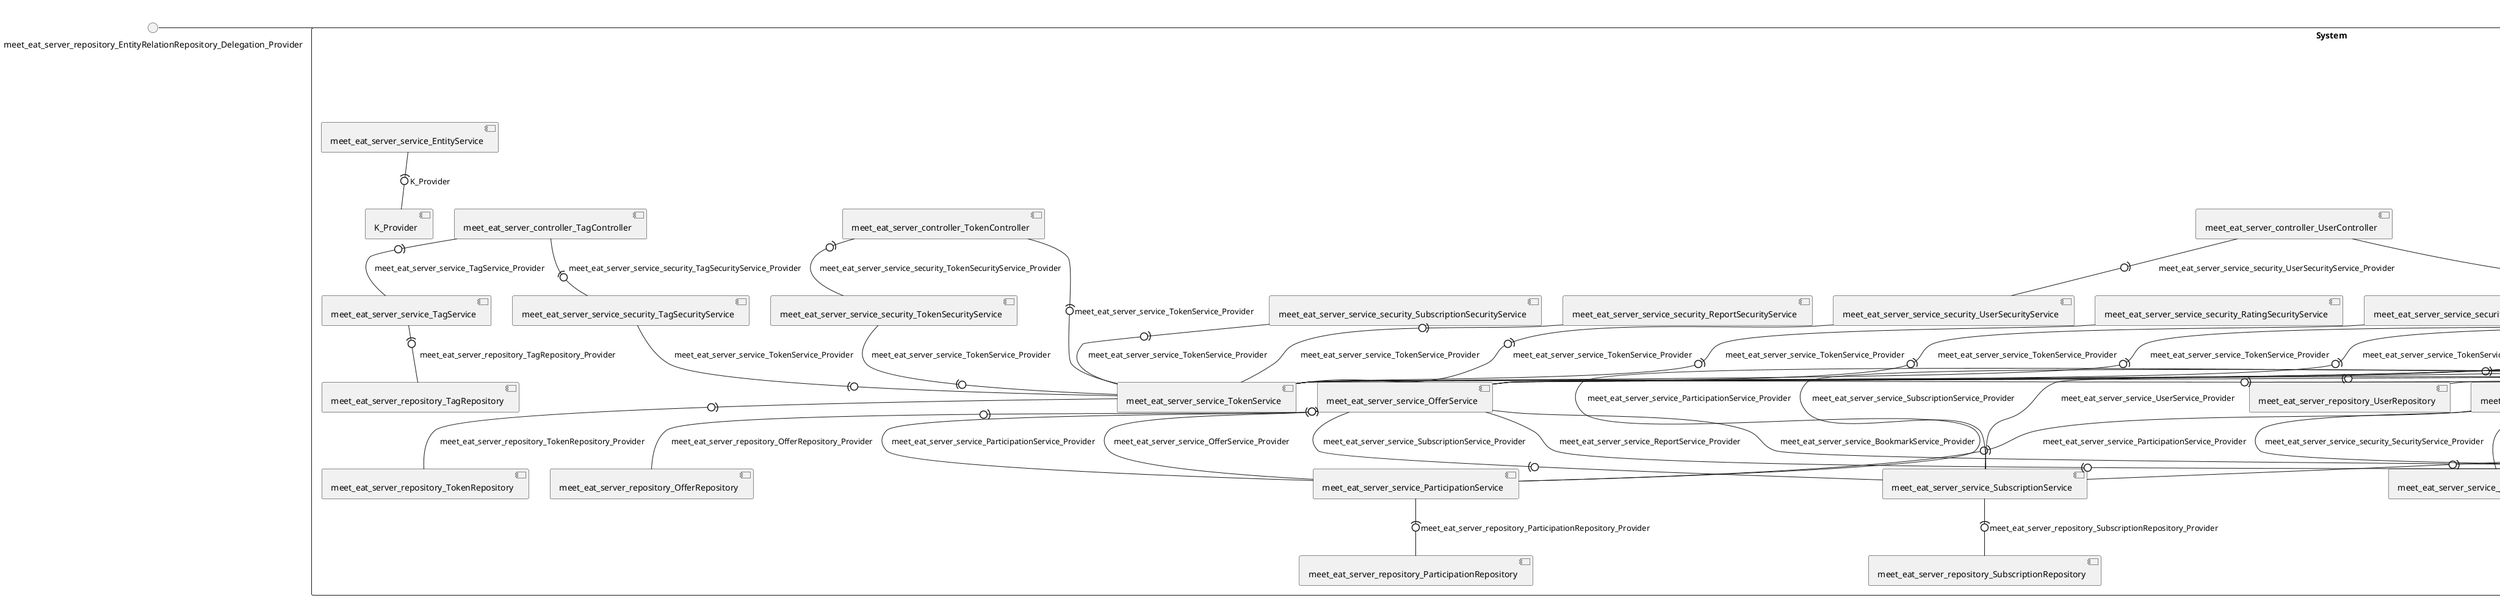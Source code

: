 @startuml
skinparam fixCircleLabelOverlapping true
skinparam componentStyle uml2
() meet_eat_server_repository_EntityRelationRepository_Delegation_Provider
rectangle System {
[K_Provider] [[meet-eat-meet-eat-server.repository#_JU9feMe5Ee6048s3MU107A]]
[meet_eat_server_controller_BookmarkController] [[meet-eat-meet-eat-server.repository#_JU9feMe5Ee6048s3MU107A]]
[meet_eat_server_controller_EntityController] [[meet-eat-meet-eat-server.repository#_JU9feMe5Ee6048s3MU107A]]
[meet_eat_server_controller_OfferController] [[meet-eat-meet-eat-server.repository#_JU9feMe5Ee6048s3MU107A]]
[meet_eat_server_controller_ParticipationController] [[meet-eat-meet-eat-server.repository#_JU9feMe5Ee6048s3MU107A]]
[meet_eat_server_controller_RatingController] [[meet-eat-meet-eat-server.repository#_JU9feMe5Ee6048s3MU107A]]
[meet_eat_server_controller_ReportController] [[meet-eat-meet-eat-server.repository#_JU9feMe5Ee6048s3MU107A]]
[meet_eat_server_controller_SubscriptionController] [[meet-eat-meet-eat-server.repository#_JU9feMe5Ee6048s3MU107A]]
[meet_eat_server_controller_TagController] [[meet-eat-meet-eat-server.repository#_JU9feMe5Ee6048s3MU107A]]
[meet_eat_server_controller_TokenController] [[meet-eat-meet-eat-server.repository#_JU9feMe5Ee6048s3MU107A]]
[meet_eat_server_controller_UserController] [[meet-eat-meet-eat-server.repository#_JU9feMe5Ee6048s3MU107A]]
[meet_eat_server_repository_BookmarkRepository] [[meet-eat-meet-eat-server.repository#_JU9feMe5Ee6048s3MU107A]]
[meet_eat_server_repository_OfferRepository] [[meet-eat-meet-eat-server.repository#_JU9feMe5Ee6048s3MU107A]]
[meet_eat_server_repository_ParticipationRepository] [[meet-eat-meet-eat-server.repository#_JU9feMe5Ee6048s3MU107A]]
[meet_eat_server_repository_RatingRepository] [[meet-eat-meet-eat-server.repository#_JU9feMe5Ee6048s3MU107A]]
[meet_eat_server_repository_ReportRepository] [[meet-eat-meet-eat-server.repository#_JU9feMe5Ee6048s3MU107A]]
[meet_eat_server_repository_SubscriptionRepository] [[meet-eat-meet-eat-server.repository#_JU9feMe5Ee6048s3MU107A]]
[meet_eat_server_repository_TagRepository] [[meet-eat-meet-eat-server.repository#_JU9feMe5Ee6048s3MU107A]]
[meet_eat_server_repository_TokenRepository] [[meet-eat-meet-eat-server.repository#_JU9feMe5Ee6048s3MU107A]]
[meet_eat_server_repository_UserRepository] [[meet-eat-meet-eat-server.repository#_JU9feMe5Ee6048s3MU107A]]
[meet_eat_server_service_BookmarkService] [[meet-eat-meet-eat-server.repository#_JU9feMe5Ee6048s3MU107A]]
[meet_eat_server_service_EmailService] [[meet-eat-meet-eat-server.repository#_JU9feMe5Ee6048s3MU107A]]
[meet_eat_server_service_EntityService] [[meet-eat-meet-eat-server.repository#_JU9feMe5Ee6048s3MU107A]]
[meet_eat_server_service_JavaMailSender_Provider] [[meet-eat-meet-eat-server.repository#_JU9feMe5Ee6048s3MU107A]]
[meet_eat_server_service_OfferService] [[meet-eat-meet-eat-server.repository#_JU9feMe5Ee6048s3MU107A]]
[meet_eat_server_service_ParticipationService] [[meet-eat-meet-eat-server.repository#_JU9feMe5Ee6048s3MU107A]]
[meet_eat_server_service_RatingService] [[meet-eat-meet-eat-server.repository#_JU9feMe5Ee6048s3MU107A]]
[meet_eat_server_service_ReportService] [[meet-eat-meet-eat-server.repository#_JU9feMe5Ee6048s3MU107A]]
[meet_eat_server_service_SubscriptionService] [[meet-eat-meet-eat-server.repository#_JU9feMe5Ee6048s3MU107A]]
[meet_eat_server_service_TagService] [[meet-eat-meet-eat-server.repository#_JU9feMe5Ee6048s3MU107A]]
[meet_eat_server_service_TokenService] [[meet-eat-meet-eat-server.repository#_JU9feMe5Ee6048s3MU107A]]
[meet_eat_server_service_UserService] [[meet-eat-meet-eat-server.repository#_JU9feMe5Ee6048s3MU107A]]
[meet_eat_server_service_security_BookmarkSecurityService] [[meet-eat-meet-eat-server.repository#_JU9feMe5Ee6048s3MU107A]]
[meet_eat_server_service_security_OfferSecurityService] [[meet-eat-meet-eat-server.repository#_JU9feMe5Ee6048s3MU107A]]
[meet_eat_server_service_security_ParticipationSecurityService] [[meet-eat-meet-eat-server.repository#_JU9feMe5Ee6048s3MU107A]]
[meet_eat_server_service_security_RatingSecurityService] [[meet-eat-meet-eat-server.repository#_JU9feMe5Ee6048s3MU107A]]
[meet_eat_server_service_security_ReportSecurityService] [[meet-eat-meet-eat-server.repository#_JU9feMe5Ee6048s3MU107A]]
[meet_eat_server_service_security_SecurityService] [[meet-eat-meet-eat-server.repository#_JU9feMe5Ee6048s3MU107A]]
[meet_eat_server_service_security_SubscriptionSecurityService] [[meet-eat-meet-eat-server.repository#_JU9feMe5Ee6048s3MU107A]]
[meet_eat_server_service_security_TagSecurityService] [[meet-eat-meet-eat-server.repository#_JU9feMe5Ee6048s3MU107A]]
[meet_eat_server_service_security_TokenSecurityService] [[meet-eat-meet-eat-server.repository#_JU9feMe5Ee6048s3MU107A]]
[meet_eat_server_service_security_UserSecurityService] [[meet-eat-meet-eat-server.repository#_JU9feMe5Ee6048s3MU107A]]
[meet_eat_server_service_EntityService] -(0- [K_Provider] : K_Provider
[meet_eat_server_service_BookmarkService] -(0- [meet_eat_server_repository_BookmarkRepository] : meet_eat_server_repository_BookmarkRepository_Provider
port meet_eat_server_repository_EntityRelationRepository_Provider
meet_eat_server_repository_EntityRelationRepository_Delegation_Provider - meet_eat_server_repository_EntityRelationRepository_Provider
meet_eat_server_repository_EntityRelationRepository_Provider - [meet_eat_server_repository_RatingRepository]
[meet_eat_server_service_OfferService] -(0- [meet_eat_server_repository_OfferRepository] : meet_eat_server_repository_OfferRepository_Provider
[meet_eat_server_service_ParticipationService] -(0- [meet_eat_server_repository_ParticipationRepository] : meet_eat_server_repository_ParticipationRepository_Provider
[meet_eat_server_service_RatingService] -(0- [meet_eat_server_repository_RatingRepository] : meet_eat_server_repository_RatingRepository_Provider
[meet_eat_server_service_ReportService] -(0- [meet_eat_server_repository_ReportRepository] : meet_eat_server_repository_ReportRepository_Provider
[meet_eat_server_service_SubscriptionService] -(0- [meet_eat_server_repository_SubscriptionRepository] : meet_eat_server_repository_SubscriptionRepository_Provider
[meet_eat_server_service_TagService] -(0- [meet_eat_server_repository_TagRepository] : meet_eat_server_repository_TagRepository_Provider
[meet_eat_server_service_TokenService] -(0- [meet_eat_server_repository_TokenRepository] : meet_eat_server_repository_TokenRepository_Provider
[meet_eat_server_service_UserService] -(0- [meet_eat_server_repository_UserRepository] : meet_eat_server_repository_UserRepository_Provider
[meet_eat_server_service_OfferService] -(0- [meet_eat_server_service_BookmarkService] : meet_eat_server_service_BookmarkService_Provider
[meet_eat_server_controller_BookmarkController] -(0- [meet_eat_server_service_BookmarkService] : meet_eat_server_service_BookmarkService_Provider
[meet_eat_server_service_UserService] -(0- [meet_eat_server_service_BookmarkService] : meet_eat_server_service_BookmarkService_Provider
[meet_eat_server_service_UserService] -(0- [meet_eat_server_service_EmailService] : meet_eat_server_service_EmailService_Provider
[meet_eat_server_service_EmailService] -(0- [meet_eat_server_service_JavaMailSender_Provider] : meet_eat_server_service_JavaMailSender_Provider
[meet_eat_server_service_ParticipationService] -(0- [meet_eat_server_service_OfferService] : meet_eat_server_service_OfferService_Provider
[meet_eat_server_service_UserService] -(0- [meet_eat_server_service_OfferService] : meet_eat_server_service_OfferService_Provider
[meet_eat_server_controller_OfferController] -(0- [meet_eat_server_service_OfferService] : meet_eat_server_service_OfferService_Provider
[meet_eat_server_service_OfferService] -(0- [meet_eat_server_service_ParticipationService] : meet_eat_server_service_ParticipationService_Provider
[meet_eat_server_service_UserService] -(0- [meet_eat_server_service_ParticipationService] : meet_eat_server_service_ParticipationService_Provider
[meet_eat_server_controller_ParticipationController] -(0- [meet_eat_server_service_ParticipationService] : meet_eat_server_service_ParticipationService_Provider
[meet_eat_server_service_OfferService] -(0- [meet_eat_server_service_RatingService] : meet_eat_server_service_RatingService_Provider
[meet_eat_server_controller_RatingController] -(0- [meet_eat_server_service_RatingService] : meet_eat_server_service_RatingService_Provider
[meet_eat_server_service_UserService] -(0- [meet_eat_server_service_RatingService] : meet_eat_server_service_RatingService_Provider
[meet_eat_server_service_OfferService] -(0- [meet_eat_server_service_ReportService] : meet_eat_server_service_ReportService_Provider
[meet_eat_server_controller_ReportController] -(0- [meet_eat_server_service_ReportService] : meet_eat_server_service_ReportService_Provider
[meet_eat_server_service_UserService] -(0- [meet_eat_server_service_ReportService] : meet_eat_server_service_ReportService_Provider
[meet_eat_server_controller_SubscriptionController] -(0- [meet_eat_server_service_SubscriptionService] : meet_eat_server_service_SubscriptionService_Provider
[meet_eat_server_service_OfferService] -(0- [meet_eat_server_service_SubscriptionService] : meet_eat_server_service_SubscriptionService_Provider
[meet_eat_server_service_UserService] -(0- [meet_eat_server_service_SubscriptionService] : meet_eat_server_service_SubscriptionService_Provider
[meet_eat_server_controller_TagController] -(0- [meet_eat_server_service_TagService] : meet_eat_server_service_TagService_Provider
[meet_eat_server_service_security_ReportSecurityService] -(0- [meet_eat_server_service_TokenService] : meet_eat_server_service_TokenService_Provider
[meet_eat_server_service_security_ParticipationSecurityService] -(0- [meet_eat_server_service_TokenService] : meet_eat_server_service_TokenService_Provider
[meet_eat_server_service_security_TagSecurityService] -(0- [meet_eat_server_service_TokenService] : meet_eat_server_service_TokenService_Provider
[meet_eat_server_service_security_TokenSecurityService] -(0- [meet_eat_server_service_TokenService] : meet_eat_server_service_TokenService_Provider
[meet_eat_server_service_security_OfferSecurityService] -(0- [meet_eat_server_service_TokenService] : meet_eat_server_service_TokenService_Provider
[meet_eat_server_controller_TokenController] -(0- [meet_eat_server_service_TokenService] : meet_eat_server_service_TokenService_Provider
[meet_eat_server_service_security_RatingSecurityService] -(0- [meet_eat_server_service_TokenService] : meet_eat_server_service_TokenService_Provider
[meet_eat_server_service_security_BookmarkSecurityService] -(0- [meet_eat_server_service_TokenService] : meet_eat_server_service_TokenService_Provider
[meet_eat_server_service_UserService] -(0- [meet_eat_server_service_TokenService] : meet_eat_server_service_TokenService_Provider
[meet_eat_server_service_security_UserSecurityService] -(0- [meet_eat_server_service_TokenService] : meet_eat_server_service_TokenService_Provider
[meet_eat_server_service_security_SubscriptionSecurityService] -(0- [meet_eat_server_service_TokenService] : meet_eat_server_service_TokenService_Provider
[meet_eat_server_service_RatingService] -(0- [meet_eat_server_service_UserService] : meet_eat_server_service_UserService_Provider
[meet_eat_server_service_SubscriptionService] -(0- [meet_eat_server_service_UserService] : meet_eat_server_service_UserService_Provider
[meet_eat_server_service_OfferService] -(0- [meet_eat_server_service_UserService] : meet_eat_server_service_UserService_Provider
[meet_eat_server_service_BookmarkService] -(0- [meet_eat_server_service_UserService] : meet_eat_server_service_UserService_Provider
[meet_eat_server_controller_UserController] -(0- [meet_eat_server_service_UserService] : meet_eat_server_service_UserService_Provider
[meet_eat_server_service_TokenService] -(0- [meet_eat_server_service_UserService] : meet_eat_server_service_UserService_Provider
[meet_eat_server_controller_OfferController] -(0- [meet_eat_server_service_security_OfferSecurityService] : meet_eat_server_service_security_OfferSecurityService_Provider
[meet_eat_server_controller_SubscriptionController] -(0- [meet_eat_server_service_security_SecurityService] : meet_eat_server_service_security_SecurityService_Provider
[meet_eat_server_controller_RatingController] -(0- [meet_eat_server_service_security_SecurityService] : meet_eat_server_service_security_SecurityService_Provider
[meet_eat_server_controller_ParticipationController] -(0- [meet_eat_server_service_security_SecurityService] : meet_eat_server_service_security_SecurityService_Provider
[meet_eat_server_controller_ReportController] -(0- [meet_eat_server_service_security_SecurityService] : meet_eat_server_service_security_SecurityService_Provider
[meet_eat_server_controller_BookmarkController] -(0- [meet_eat_server_service_security_SecurityService] : meet_eat_server_service_security_SecurityService_Provider
[meet_eat_server_controller_TagController] -(0- [meet_eat_server_service_security_TagSecurityService] : meet_eat_server_service_security_TagSecurityService_Provider
[meet_eat_server_controller_TokenController] -(0- [meet_eat_server_service_security_TokenSecurityService] : meet_eat_server_service_security_TokenSecurityService_Provider
[meet_eat_server_controller_UserController] -(0- [meet_eat_server_service_security_UserSecurityService] : meet_eat_server_service_security_UserSecurityService_Provider
}

@enduml
